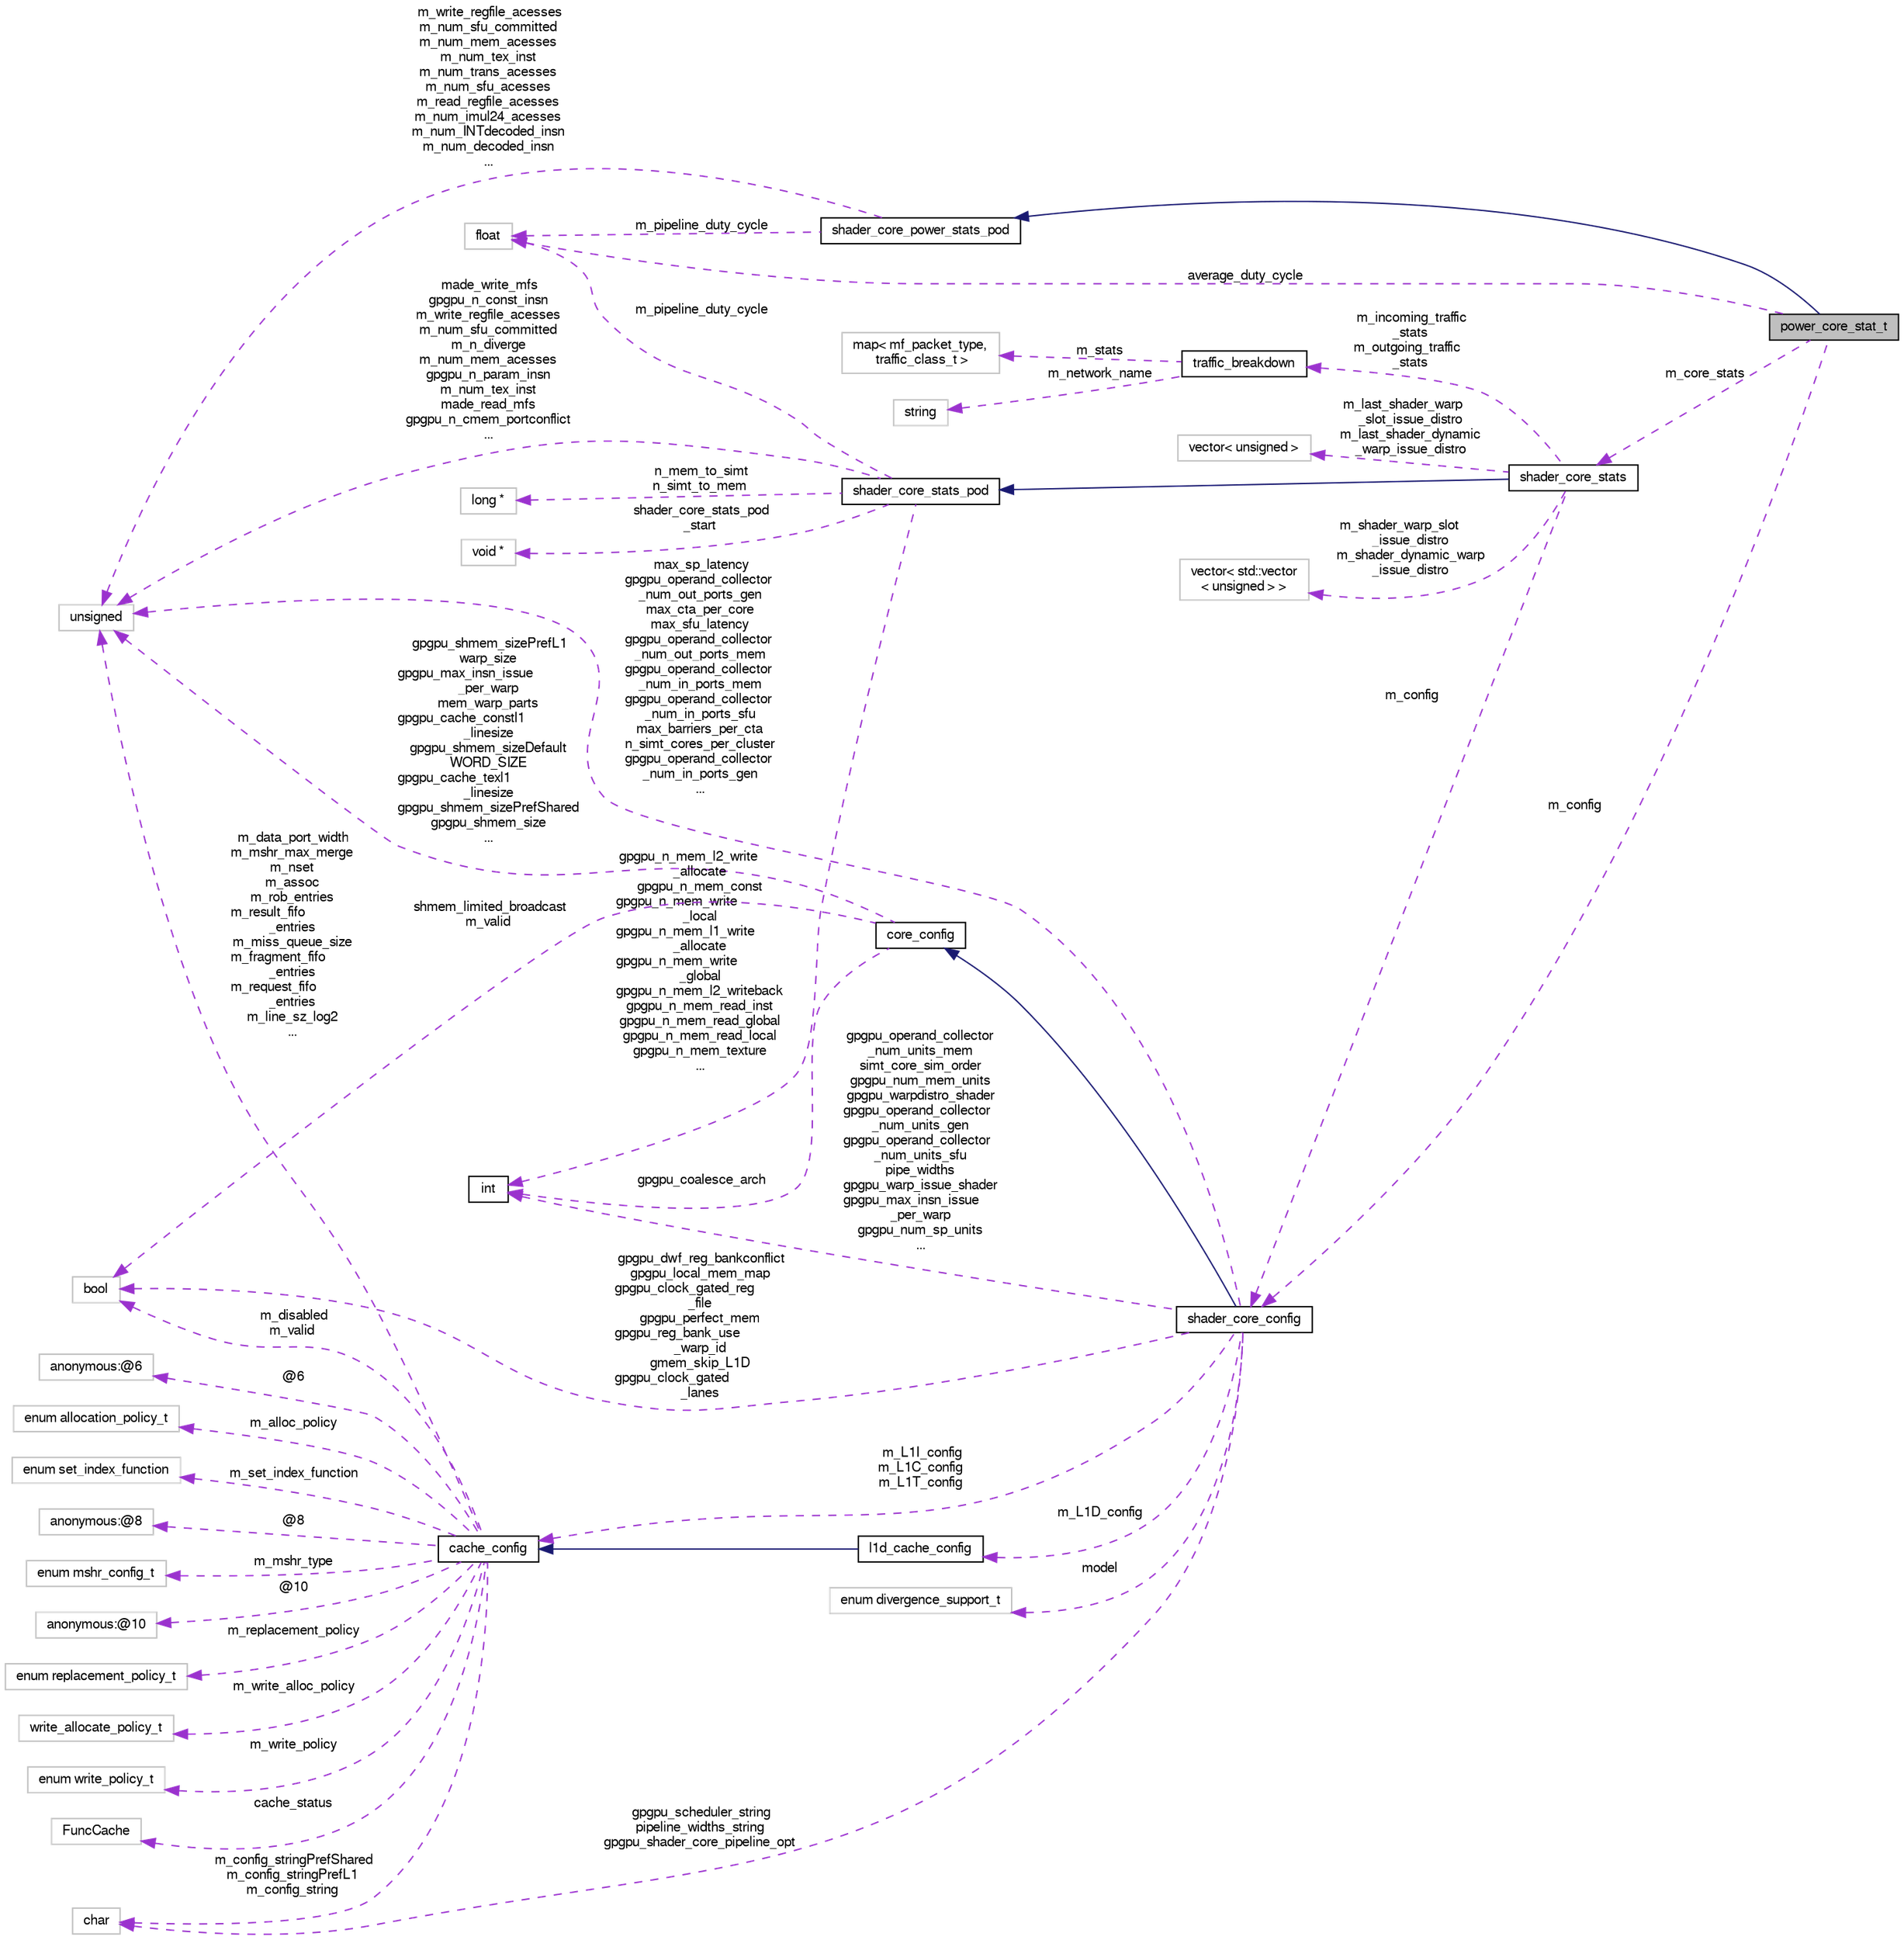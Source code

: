 digraph "power_core_stat_t"
{
  bgcolor="transparent";
  edge [fontname="FreeSans",fontsize="10",labelfontname="FreeSans",labelfontsize="10"];
  node [fontname="FreeSans",fontsize="10",shape=record];
  rankdir="LR";
  Node2 [label="power_core_stat_t",height=0.2,width=0.4,color="black", fillcolor="grey75", style="filled", fontcolor="black"];
  Node3 -> Node2 [dir="back",color="midnightblue",fontsize="10",style="solid",fontname="FreeSans"];
  Node3 [label="shader_core_power_stats_pod",height=0.2,width=0.4,color="black",URL="$structshader__core__power__stats__pod.html"];
  Node4 -> Node3 [dir="back",color="darkorchid3",fontsize="10",style="dashed",label=" m_pipeline_duty_cycle" ,fontname="FreeSans"];
  Node4 [label="float",height=0.2,width=0.4,color="grey75"];
  Node5 -> Node3 [dir="back",color="darkorchid3",fontsize="10",style="dashed",label=" m_write_regfile_acesses\nm_num_sfu_committed\nm_num_mem_acesses\nm_num_tex_inst\nm_num_trans_acesses\nm_num_sfu_acesses\nm_read_regfile_acesses\nm_num_imul24_acesses\nm_num_INTdecoded_insn\nm_num_decoded_insn\n..." ,fontname="FreeSans"];
  Node5 [label="unsigned",height=0.2,width=0.4,color="grey75"];
  Node6 -> Node2 [dir="back",color="darkorchid3",fontsize="10",style="dashed",label=" m_config" ,fontname="FreeSans"];
  Node6 [label="shader_core_config",height=0.2,width=0.4,color="black",URL="$structshader__core__config.html"];
  Node7 -> Node6 [dir="back",color="midnightblue",fontsize="10",style="solid",fontname="FreeSans"];
  Node7 [label="core_config",height=0.2,width=0.4,color="black",URL="$structcore__config.html"];
  Node8 -> Node7 [dir="back",color="darkorchid3",fontsize="10",style="dashed",label=" gpgpu_coalesce_arch" ,fontname="FreeSans"];
  Node8 [label="int",height=0.2,width=0.4,color="black",URL="$classint.html"];
  Node9 -> Node7 [dir="back",color="darkorchid3",fontsize="10",style="dashed",label=" shmem_limited_broadcast\nm_valid" ,fontname="FreeSans"];
  Node9 [label="bool",height=0.2,width=0.4,color="grey75"];
  Node5 -> Node7 [dir="back",color="darkorchid3",fontsize="10",style="dashed",label=" gpgpu_shmem_sizePrefL1\nwarp_size\ngpgpu_max_insn_issue\l_per_warp\nmem_warp_parts\ngpgpu_cache_constl1\l_linesize\ngpgpu_shmem_sizeDefault\nWORD_SIZE\ngpgpu_cache_texl1\l_linesize\ngpgpu_shmem_sizePrefShared\ngpgpu_shmem_size\n..." ,fontname="FreeSans"];
  Node10 -> Node6 [dir="back",color="darkorchid3",fontsize="10",style="dashed",label=" m_L1D_config" ,fontname="FreeSans"];
  Node10 [label="l1d_cache_config",height=0.2,width=0.4,color="black",URL="$classl1d__cache__config.html"];
  Node11 -> Node10 [dir="back",color="midnightblue",fontsize="10",style="solid",fontname="FreeSans"];
  Node11 [label="cache_config",height=0.2,width=0.4,color="black",URL="$classcache__config.html"];
  Node12 -> Node11 [dir="back",color="darkorchid3",fontsize="10",style="dashed",label=" m_config_stringPrefShared\nm_config_stringPrefL1\nm_config_string" ,fontname="FreeSans"];
  Node12 [label="char",height=0.2,width=0.4,color="grey75"];
  Node13 -> Node11 [dir="back",color="darkorchid3",fontsize="10",style="dashed",label=" m_write_alloc_policy" ,fontname="FreeSans"];
  Node13 [label="write_allocate_policy_t",height=0.2,width=0.4,color="grey75"];
  Node14 -> Node11 [dir="back",color="darkorchid3",fontsize="10",style="dashed",label=" m_write_policy" ,fontname="FreeSans"];
  Node14 [label="enum write_policy_t",height=0.2,width=0.4,color="grey75"];
  Node9 -> Node11 [dir="back",color="darkorchid3",fontsize="10",style="dashed",label=" m_disabled\nm_valid" ,fontname="FreeSans"];
  Node15 -> Node11 [dir="back",color="darkorchid3",fontsize="10",style="dashed",label=" cache_status" ,fontname="FreeSans"];
  Node15 [label="FuncCache",height=0.2,width=0.4,color="grey75"];
  Node16 -> Node11 [dir="back",color="darkorchid3",fontsize="10",style="dashed",label=" @6" ,fontname="FreeSans"];
  Node16 [label="anonymous:@6",height=0.2,width=0.4,color="grey75"];
  Node17 -> Node11 [dir="back",color="darkorchid3",fontsize="10",style="dashed",label=" m_alloc_policy" ,fontname="FreeSans"];
  Node17 [label="enum allocation_policy_t",height=0.2,width=0.4,color="grey75"];
  Node18 -> Node11 [dir="back",color="darkorchid3",fontsize="10",style="dashed",label=" m_set_index_function" ,fontname="FreeSans"];
  Node18 [label="enum set_index_function",height=0.2,width=0.4,color="grey75"];
  Node19 -> Node11 [dir="back",color="darkorchid3",fontsize="10",style="dashed",label=" @8" ,fontname="FreeSans"];
  Node19 [label="anonymous:@8",height=0.2,width=0.4,color="grey75"];
  Node20 -> Node11 [dir="back",color="darkorchid3",fontsize="10",style="dashed",label=" m_mshr_type" ,fontname="FreeSans"];
  Node20 [label="enum mshr_config_t",height=0.2,width=0.4,color="grey75"];
  Node5 -> Node11 [dir="back",color="darkorchid3",fontsize="10",style="dashed",label=" m_data_port_width\nm_mshr_max_merge\nm_nset\nm_assoc\nm_rob_entries\nm_result_fifo\l_entries\nm_miss_queue_size\nm_fragment_fifo\l_entries\nm_request_fifo\l_entries\nm_line_sz_log2\n..." ,fontname="FreeSans"];
  Node21 -> Node11 [dir="back",color="darkorchid3",fontsize="10",style="dashed",label=" @10" ,fontname="FreeSans"];
  Node21 [label="anonymous:@10",height=0.2,width=0.4,color="grey75"];
  Node22 -> Node11 [dir="back",color="darkorchid3",fontsize="10",style="dashed",label=" m_replacement_policy" ,fontname="FreeSans"];
  Node22 [label="enum replacement_policy_t",height=0.2,width=0.4,color="grey75"];
  Node12 -> Node6 [dir="back",color="darkorchid3",fontsize="10",style="dashed",label=" gpgpu_scheduler_string\npipeline_widths_string\ngpgpu_shader_core_pipeline_opt" ,fontname="FreeSans"];
  Node23 -> Node6 [dir="back",color="darkorchid3",fontsize="10",style="dashed",label=" model" ,fontname="FreeSans"];
  Node23 [label="enum divergence_support_t",height=0.2,width=0.4,color="grey75"];
  Node8 -> Node6 [dir="back",color="darkorchid3",fontsize="10",style="dashed",label=" gpgpu_operand_collector\l_num_units_mem\nsimt_core_sim_order\ngpgpu_num_mem_units\ngpgpu_warpdistro_shader\ngpgpu_operand_collector\l_num_units_gen\ngpgpu_operand_collector\l_num_units_sfu\npipe_widths\ngpgpu_warp_issue_shader\ngpgpu_max_insn_issue\l_per_warp\ngpgpu_num_sp_units\n..." ,fontname="FreeSans"];
  Node9 -> Node6 [dir="back",color="darkorchid3",fontsize="10",style="dashed",label=" gpgpu_dwf_reg_bankconflict\ngpgpu_local_mem_map\ngpgpu_clock_gated_reg\l_file\ngpgpu_perfect_mem\ngpgpu_reg_bank_use\l_warp_id\ngmem_skip_L1D\ngpgpu_clock_gated\l_lanes" ,fontname="FreeSans"];
  Node11 -> Node6 [dir="back",color="darkorchid3",fontsize="10",style="dashed",label=" m_L1I_config\nm_L1C_config\nm_L1T_config" ,fontname="FreeSans"];
  Node5 -> Node6 [dir="back",color="darkorchid3",fontsize="10",style="dashed",label=" max_sp_latency\ngpgpu_operand_collector\l_num_out_ports_gen\nmax_cta_per_core\nmax_sfu_latency\ngpgpu_operand_collector\l_num_out_ports_mem\ngpgpu_operand_collector\l_num_in_ports_mem\ngpgpu_operand_collector\l_num_in_ports_sfu\nmax_barriers_per_cta\nn_simt_cores_per_cluster\ngpgpu_operand_collector\l_num_in_ports_gen\n..." ,fontname="FreeSans"];
  Node4 -> Node2 [dir="back",color="darkorchid3",fontsize="10",style="dashed",label=" average_duty_cycle" ,fontname="FreeSans"];
  Node24 -> Node2 [dir="back",color="darkorchid3",fontsize="10",style="dashed",label=" m_core_stats" ,fontname="FreeSans"];
  Node24 [label="shader_core_stats",height=0.2,width=0.4,color="black",URL="$classshader__core__stats.html"];
  Node25 -> Node24 [dir="back",color="midnightblue",fontsize="10",style="solid",fontname="FreeSans"];
  Node25 [label="shader_core_stats_pod",height=0.2,width=0.4,color="black",URL="$structshader__core__stats__pod.html"];
  Node4 -> Node25 [dir="back",color="darkorchid3",fontsize="10",style="dashed",label=" m_pipeline_duty_cycle" ,fontname="FreeSans"];
  Node26 -> Node25 [dir="back",color="darkorchid3",fontsize="10",style="dashed",label=" n_mem_to_simt\nn_simt_to_mem" ,fontname="FreeSans"];
  Node26 [label="long *",height=0.2,width=0.4,color="grey75"];
  Node8 -> Node25 [dir="back",color="darkorchid3",fontsize="10",style="dashed",label=" gpgpu_n_mem_l2_write\l_allocate\ngpgpu_n_mem_const\ngpgpu_n_mem_write\l_local\ngpgpu_n_mem_l1_write\l_allocate\ngpgpu_n_mem_write\l_global\ngpgpu_n_mem_l2_writeback\ngpgpu_n_mem_read_inst\ngpgpu_n_mem_read_global\ngpgpu_n_mem_read_local\ngpgpu_n_mem_texture\n..." ,fontname="FreeSans"];
  Node5 -> Node25 [dir="back",color="darkorchid3",fontsize="10",style="dashed",label=" made_write_mfs\ngpgpu_n_const_insn\nm_write_regfile_acesses\nm_num_sfu_committed\nm_n_diverge\nm_num_mem_acesses\ngpgpu_n_param_insn\nm_num_tex_inst\nmade_read_mfs\ngpgpu_n_cmem_portconflict\n..." ,fontname="FreeSans"];
  Node27 -> Node25 [dir="back",color="darkorchid3",fontsize="10",style="dashed",label=" shader_core_stats_pod\l_start" ,fontname="FreeSans"];
  Node27 [label="void *",height=0.2,width=0.4,color="grey75"];
  Node28 -> Node24 [dir="back",color="darkorchid3",fontsize="10",style="dashed",label=" m_incoming_traffic\l_stats\nm_outgoing_traffic\l_stats" ,fontname="FreeSans"];
  Node28 [label="traffic_breakdown",height=0.2,width=0.4,color="black",URL="$classtraffic__breakdown.html"];
  Node29 -> Node28 [dir="back",color="darkorchid3",fontsize="10",style="dashed",label=" m_stats" ,fontname="FreeSans"];
  Node29 [label="map\< mf_packet_type,\l traffic_class_t \>",height=0.2,width=0.4,color="grey75"];
  Node30 -> Node28 [dir="back",color="darkorchid3",fontsize="10",style="dashed",label=" m_network_name" ,fontname="FreeSans"];
  Node30 [label="string",height=0.2,width=0.4,color="grey75"];
  Node6 -> Node24 [dir="back",color="darkorchid3",fontsize="10",style="dashed",label=" m_config" ,fontname="FreeSans"];
  Node31 -> Node24 [dir="back",color="darkorchid3",fontsize="10",style="dashed",label=" m_last_shader_warp\l_slot_issue_distro\nm_last_shader_dynamic\l_warp_issue_distro" ,fontname="FreeSans"];
  Node31 [label="vector\< unsigned \>",height=0.2,width=0.4,color="grey75"];
  Node32 -> Node24 [dir="back",color="darkorchid3",fontsize="10",style="dashed",label=" m_shader_warp_slot\l_issue_distro\nm_shader_dynamic_warp\l_issue_distro" ,fontname="FreeSans"];
  Node32 [label="vector\< std::vector\l\< unsigned \> \>",height=0.2,width=0.4,color="grey75"];
}
